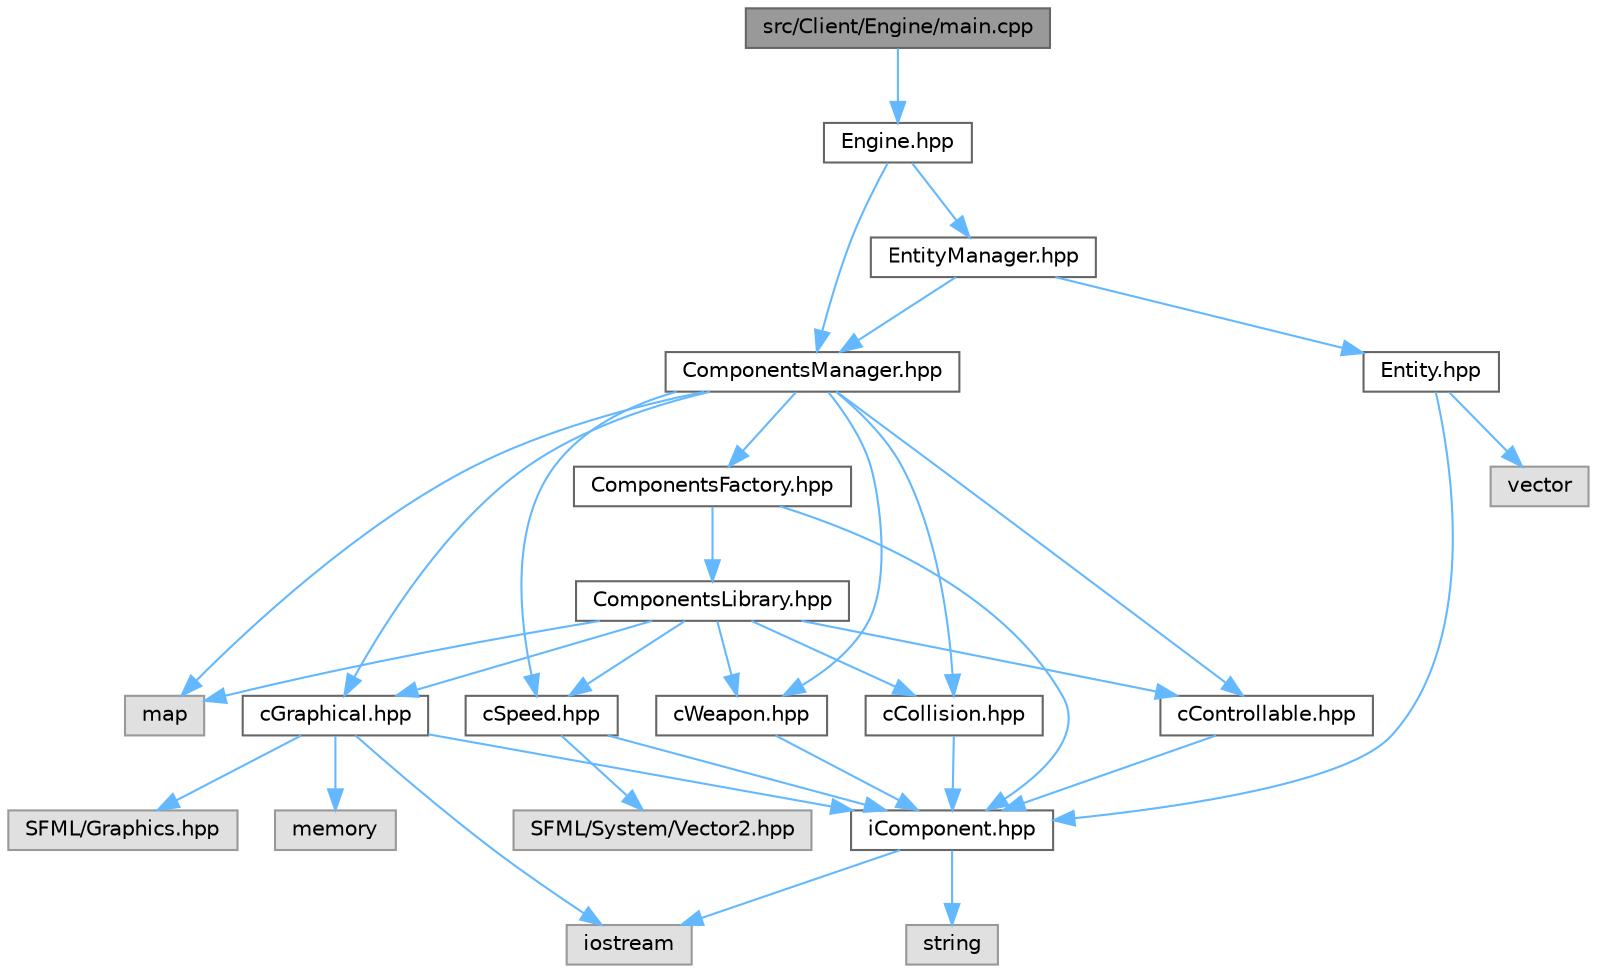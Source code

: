 digraph "src/Client/Engine/main.cpp"
{
 // LATEX_PDF_SIZE
  bgcolor="transparent";
  edge [fontname=Helvetica,fontsize=10,labelfontname=Helvetica,labelfontsize=10];
  node [fontname=Helvetica,fontsize=10,shape=box,height=0.2,width=0.4];
  Node1 [label="src/Client/Engine/main.cpp",height=0.2,width=0.4,color="gray40", fillcolor="grey60", style="filled", fontcolor="black",tooltip=" "];
  Node1 -> Node2 [color="steelblue1",style="solid"];
  Node2 [label="Engine.hpp",height=0.2,width=0.4,color="grey40", fillcolor="white", style="filled",URL="$_engine_8hpp.html",tooltip=" "];
  Node2 -> Node3 [color="steelblue1",style="solid"];
  Node3 [label="ComponentsManager.hpp",height=0.2,width=0.4,color="grey40", fillcolor="white", style="filled",URL="$_components_manager_8hpp.html",tooltip=" "];
  Node3 -> Node4 [color="steelblue1",style="solid"];
  Node4 [label="cGraphical.hpp",height=0.2,width=0.4,color="grey40", fillcolor="white", style="filled",URL="$c_graphical_8hpp.html",tooltip=" "];
  Node4 -> Node5 [color="steelblue1",style="solid"];
  Node5 [label="SFML/Graphics.hpp",height=0.2,width=0.4,color="grey60", fillcolor="#E0E0E0", style="filled",tooltip=" "];
  Node4 -> Node6 [color="steelblue1",style="solid"];
  Node6 [label="memory",height=0.2,width=0.4,color="grey60", fillcolor="#E0E0E0", style="filled",tooltip=" "];
  Node4 -> Node7 [color="steelblue1",style="solid"];
  Node7 [label="iostream",height=0.2,width=0.4,color="grey60", fillcolor="#E0E0E0", style="filled",tooltip=" "];
  Node4 -> Node8 [color="steelblue1",style="solid"];
  Node8 [label="iComponent.hpp",height=0.2,width=0.4,color="grey40", fillcolor="white", style="filled",URL="$i_component_8hpp.html",tooltip=" "];
  Node8 -> Node9 [color="steelblue1",style="solid"];
  Node9 [label="string",height=0.2,width=0.4,color="grey60", fillcolor="#E0E0E0", style="filled",tooltip=" "];
  Node8 -> Node7 [color="steelblue1",style="solid"];
  Node3 -> Node10 [color="steelblue1",style="solid"];
  Node10 [label="cWeapon.hpp",height=0.2,width=0.4,color="grey40", fillcolor="white", style="filled",URL="$c_weapon_8hpp.html",tooltip=" "];
  Node10 -> Node8 [color="steelblue1",style="solid"];
  Node3 -> Node11 [color="steelblue1",style="solid"];
  Node11 [label="cControllable.hpp",height=0.2,width=0.4,color="grey40", fillcolor="white", style="filled",URL="$c_controllable_8hpp.html",tooltip=" "];
  Node11 -> Node8 [color="steelblue1",style="solid"];
  Node3 -> Node12 [color="steelblue1",style="solid"];
  Node12 [label="cCollision.hpp",height=0.2,width=0.4,color="grey40", fillcolor="white", style="filled",URL="$c_collision_8hpp.html",tooltip=" "];
  Node12 -> Node8 [color="steelblue1",style="solid"];
  Node3 -> Node13 [color="steelblue1",style="solid"];
  Node13 [label="cSpeed.hpp",height=0.2,width=0.4,color="grey40", fillcolor="white", style="filled",URL="$c_speed_8hpp.html",tooltip=" "];
  Node13 -> Node8 [color="steelblue1",style="solid"];
  Node13 -> Node14 [color="steelblue1",style="solid"];
  Node14 [label="SFML/System/Vector2.hpp",height=0.2,width=0.4,color="grey60", fillcolor="#E0E0E0", style="filled",tooltip=" "];
  Node3 -> Node15 [color="steelblue1",style="solid"];
  Node15 [label="ComponentsFactory.hpp",height=0.2,width=0.4,color="grey40", fillcolor="white", style="filled",URL="$_components_factory_8hpp.html",tooltip=" "];
  Node15 -> Node8 [color="steelblue1",style="solid"];
  Node15 -> Node16 [color="steelblue1",style="solid"];
  Node16 [label="ComponentsLibrary.hpp",height=0.2,width=0.4,color="grey40", fillcolor="white", style="filled",URL="$_components_library_8hpp.html",tooltip=" "];
  Node16 -> Node17 [color="steelblue1",style="solid"];
  Node17 [label="map",height=0.2,width=0.4,color="grey60", fillcolor="#E0E0E0", style="filled",tooltip=" "];
  Node16 -> Node10 [color="steelblue1",style="solid"];
  Node16 -> Node4 [color="steelblue1",style="solid"];
  Node16 -> Node11 [color="steelblue1",style="solid"];
  Node16 -> Node12 [color="steelblue1",style="solid"];
  Node16 -> Node13 [color="steelblue1",style="solid"];
  Node3 -> Node17 [color="steelblue1",style="solid"];
  Node2 -> Node18 [color="steelblue1",style="solid"];
  Node18 [label="EntityManager.hpp",height=0.2,width=0.4,color="grey40", fillcolor="white", style="filled",URL="$_entity_manager_8hpp.html",tooltip=" "];
  Node18 -> Node19 [color="steelblue1",style="solid"];
  Node19 [label="Entity.hpp",height=0.2,width=0.4,color="grey40", fillcolor="white", style="filled",URL="$_entity_8hpp.html",tooltip=" "];
  Node19 -> Node20 [color="steelblue1",style="solid"];
  Node20 [label="vector",height=0.2,width=0.4,color="grey60", fillcolor="#E0E0E0", style="filled",tooltip=" "];
  Node19 -> Node8 [color="steelblue1",style="solid"];
  Node18 -> Node3 [color="steelblue1",style="solid"];
}
